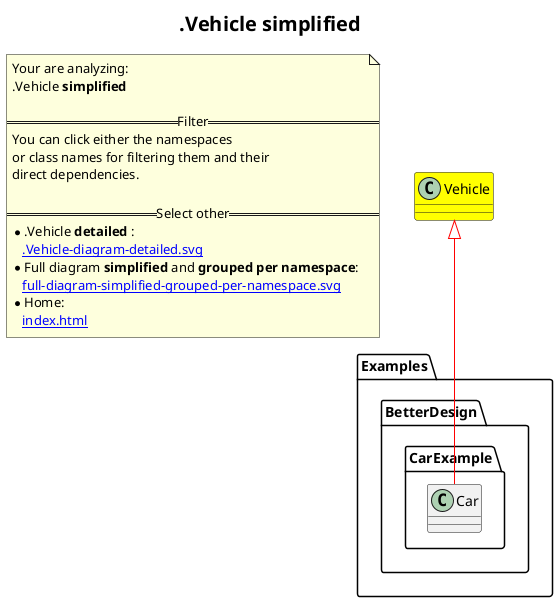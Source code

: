 @startuml
skinparam linetype ortho
title <size:20>.Vehicle **simplified** </size>
note "Your are analyzing:\n.Vehicle **simplified** \n\n==Filter==\nYou can click either the namespaces \nor class names for filtering them and their\ndirect dependencies.\n\n==Select other==\n* .Vehicle **detailed** :\n   [[.Vehicle-diagram-detailed.svg]]\n* Full diagram **simplified** and **grouped per namespace**:\n   [[full-diagram-simplified-grouped-per-namespace.svg]]\n* Home:\n   [[index.html]]" as FloatingNote
class .Vehicle [[.Vehicle-diagram-simplified.svg]] #yellow {
}
    class Examples.BetterDesign.CarExample.Car [[Examples.BetterDesign.CarExample.Car-diagram-simplified.svg]]  {
    }
 ' *************************************** 
 ' *************************************** 
 ' *************************************** 
' Class relations extracted from namespace:
' 
' Class relations extracted from namespace:
' Examples.BetterDesign.CarExample
.Vehicle <|-[#red]- Examples.BetterDesign.CarExample.Car
@enduml
